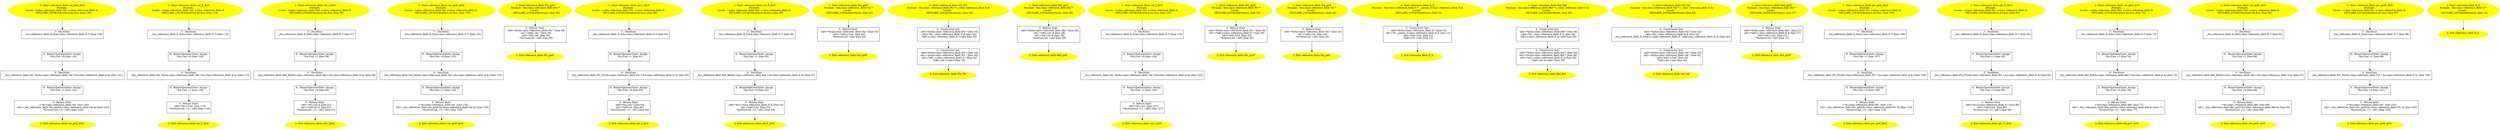 /* @generated */
digraph iCFG {
"reference_field::val_getI_div0{d41d8cd98f00b204e9800998ecf8427e_ZN15reference_field13val_getI_div0Ev.150cdea6c15c8e28cb10648dad77707f_7" [label="7:  DeclStmt \n   _fun_reference_field::X_X(&x:class reference_field::X *) [line 139]\n " shape="box"]
	

	 "reference_field::val_getI_div0{d41d8cd98f00b204e9800998ecf8427e_ZN15reference_field13val_getI_div0Ev.150cdea6c15c8e28cb10648dad77707f_7" -> "reference_field::val_getI_div0{d41d8cd98f00b204e9800998ecf8427e_ZN15reference_field13val_getI_div0Ev.150cdea6c15c8e28cb10648dad77707f_6" ;
"reference_field::val_getI_div0{d41d8cd98f00b204e9800998ecf8427e_ZN15reference_field13val_getI_div0Ev.150cdea6c15c8e28cb10648dad77707f_6" [label="6:  BinaryOperatorStmt: Assign \n   *&x.f:int =0 [line 140]\n " shape="box"]
	

	 "reference_field::val_getI_div0{d41d8cd98f00b204e9800998ecf8427e_ZN15reference_field13val_getI_div0Ev.150cdea6c15c8e28cb10648dad77707f_6" -> "reference_field::val_getI_div0{d41d8cd98f00b204e9800998ecf8427e_ZN15reference_field13val_getI_div0Ev.150cdea6c15c8e28cb10648dad77707f_5" ;
"reference_field::val_getI_div0{d41d8cd98f00b204e9800998ecf8427e_ZN15reference_field13val_getI_div0Ev.150cdea6c15c8e28cb10648dad77707f_5" [label="5:  DeclStmt \n   _fun_reference_field::Val_Val(&r:class reference_field::Val *,&x:class reference_field::X &) [line 141]\n " shape="box"]
	

	 "reference_field::val_getI_div0{d41d8cd98f00b204e9800998ecf8427e_ZN15reference_field13val_getI_div0Ev.150cdea6c15c8e28cb10648dad77707f_5" -> "reference_field::val_getI_div0{d41d8cd98f00b204e9800998ecf8427e_ZN15reference_field13val_getI_div0Ev.150cdea6c15c8e28cb10648dad77707f_4" ;
"reference_field::val_getI_div0{d41d8cd98f00b204e9800998ecf8427e_ZN15reference_field13val_getI_div0Ev.150cdea6c15c8e28cb10648dad77707f_4" [label="4:  BinaryOperatorStmt: Assign \n   *&x.f:int =1 [line 142]\n " shape="box"]
	

	 "reference_field::val_getI_div0{d41d8cd98f00b204e9800998ecf8427e_ZN15reference_field13val_getI_div0Ev.150cdea6c15c8e28cb10648dad77707f_4" -> "reference_field::val_getI_div0{d41d8cd98f00b204e9800998ecf8427e_ZN15reference_field13val_getI_div0Ev.150cdea6c15c8e28cb10648dad77707f_3" ;
"reference_field::val_getI_div0{d41d8cd98f00b204e9800998ecf8427e_ZN15reference_field13val_getI_div0Ev.150cdea6c15c8e28cb10648dad77707f_3" [label="3:  Return Stmt \n   _=*&r:class reference_field::Val  [line 143]\n  n$1=_fun_reference_field::Val_getI(&r:class reference_field::Val &) [line 143]\n  *&return:int =(1 / n$1) [line 143]\n " shape="box"]
	

	 "reference_field::val_getI_div0{d41d8cd98f00b204e9800998ecf8427e_ZN15reference_field13val_getI_div0Ev.150cdea6c15c8e28cb10648dad77707f_3" -> "reference_field::val_getI_div0{d41d8cd98f00b204e9800998ecf8427e_ZN15reference_field13val_getI_div0Ev.150cdea6c15c8e28cb10648dad77707f_2" ;
"reference_field::val_getI_div0{d41d8cd98f00b204e9800998ecf8427e_ZN15reference_field13val_getI_div0Ev.150cdea6c15c8e28cb10648dad77707f_2" [label="2: Exit reference_field::val_getI_div0 \n  " color=yellow style=filled]
	

"reference_field::val_getI_div0{d41d8cd98f00b204e9800998ecf8427e_ZN15reference_field13val_getI_div0Ev.150cdea6c15c8e28cb10648dad77707f_1" [label="1: Start reference_field::val_getI_div0\nFormals: \nLocals:  r:class reference_field::Val  x:class reference_field::X  \n   DECLARE_LOCALS(&return,&r,&x); [line 138]\n " color=yellow style=filled]
	

	 "reference_field::val_getI_div0{d41d8cd98f00b204e9800998ecf8427e_ZN15reference_field13val_getI_div0Ev.150cdea6c15c8e28cb10648dad77707f_1" -> "reference_field::val_getI_div0{d41d8cd98f00b204e9800998ecf8427e_ZN15reference_field13val_getI_div0Ev.150cdea6c15c8e28cb10648dad77707f_7" ;
"reference_field::val_F_div0{d41d8cd98f00b204e9800998ecf8427e_ZN15reference_field10val_F_div0Ev}.27740cc4c3200d22e558f3f7e013b661_7" [label="7:  DeclStmt \n   _fun_reference_field::X_X(&x:class reference_field::X *) [line 115]\n " shape="box"]
	

	 "reference_field::val_F_div0{d41d8cd98f00b204e9800998ecf8427e_ZN15reference_field10val_F_div0Ev}.27740cc4c3200d22e558f3f7e013b661_7" -> "reference_field::val_F_div0{d41d8cd98f00b204e9800998ecf8427e_ZN15reference_field10val_F_div0Ev}.27740cc4c3200d22e558f3f7e013b661_6" ;
"reference_field::val_F_div0{d41d8cd98f00b204e9800998ecf8427e_ZN15reference_field10val_F_div0Ev}.27740cc4c3200d22e558f3f7e013b661_6" [label="6:  BinaryOperatorStmt: Assign \n   *&x.f:int =0 [line 116]\n " shape="box"]
	

	 "reference_field::val_F_div0{d41d8cd98f00b204e9800998ecf8427e_ZN15reference_field10val_F_div0Ev}.27740cc4c3200d22e558f3f7e013b661_6" -> "reference_field::val_F_div0{d41d8cd98f00b204e9800998ecf8427e_ZN15reference_field10val_F_div0Ev}.27740cc4c3200d22e558f3f7e013b661_5" ;
"reference_field::val_F_div0{d41d8cd98f00b204e9800998ecf8427e_ZN15reference_field10val_F_div0Ev}.27740cc4c3200d22e558f3f7e013b661_5" [label="5:  DeclStmt \n   _fun_reference_field::Val_Val(&r:class reference_field::Val *,&x:class reference_field::X &) [line 117]\n " shape="box"]
	

	 "reference_field::val_F_div0{d41d8cd98f00b204e9800998ecf8427e_ZN15reference_field10val_F_div0Ev}.27740cc4c3200d22e558f3f7e013b661_5" -> "reference_field::val_F_div0{d41d8cd98f00b204e9800998ecf8427e_ZN15reference_field10val_F_div0Ev}.27740cc4c3200d22e558f3f7e013b661_4" ;
"reference_field::val_F_div0{d41d8cd98f00b204e9800998ecf8427e_ZN15reference_field10val_F_div0Ev}.27740cc4c3200d22e558f3f7e013b661_4" [label="4:  BinaryOperatorStmt: Assign \n   *&x.f:int =1 [line 118]\n " shape="box"]
	

	 "reference_field::val_F_div0{d41d8cd98f00b204e9800998ecf8427e_ZN15reference_field10val_F_div0Ev}.27740cc4c3200d22e558f3f7e013b661_4" -> "reference_field::val_F_div0{d41d8cd98f00b204e9800998ecf8427e_ZN15reference_field10val_F_div0Ev}.27740cc4c3200d22e558f3f7e013b661_3" ;
"reference_field::val_F_div0{d41d8cd98f00b204e9800998ecf8427e_ZN15reference_field10val_F_div0Ev}.27740cc4c3200d22e558f3f7e013b661_3" [label="3:  Return Stmt \n   n$0=*&r.x.f:int  [line 119]\n  *&return:int =(1 / n$0) [line 119]\n " shape="box"]
	

	 "reference_field::val_F_div0{d41d8cd98f00b204e9800998ecf8427e_ZN15reference_field10val_F_div0Ev}.27740cc4c3200d22e558f3f7e013b661_3" -> "reference_field::val_F_div0{d41d8cd98f00b204e9800998ecf8427e_ZN15reference_field10val_F_div0Ev}.27740cc4c3200d22e558f3f7e013b661_2" ;
"reference_field::val_F_div0{d41d8cd98f00b204e9800998ecf8427e_ZN15reference_field10val_F_div0Ev}.27740cc4c3200d22e558f3f7e013b661_2" [label="2: Exit reference_field::val_F_div0 \n  " color=yellow style=filled]
	

"reference_field::val_F_div0{d41d8cd98f00b204e9800998ecf8427e_ZN15reference_field10val_F_div0Ev}.27740cc4c3200d22e558f3f7e013b661_1" [label="1: Start reference_field::val_F_div0\nFormals: \nLocals:  r:class reference_field::Val  x:class reference_field::X  \n   DECLARE_LOCALS(&return,&r,&x); [line 114]\n " color=yellow style=filled]
	

	 "reference_field::val_F_div0{d41d8cd98f00b204e9800998ecf8427e_ZN15reference_field10val_F_div0Ev}.27740cc4c3200d22e558f3f7e013b661_1" -> "reference_field::val_F_div0{d41d8cd98f00b204e9800998ecf8427e_ZN15reference_field10val_F_div0Ev}.27740cc4c3200d22e558f3f7e013b661_7" ;
"reference_field::ref_I_div0{d41d8cd98f00b204e9800998ecf8427e_ZN15reference_field10ref_I_div0Ev}.0bd2008b8587002a989e1bcf33d28ccc_7" [label="7:  DeclStmt \n   _fun_reference_field::X_X(&x:class reference_field::X *) [line 57]\n " shape="box"]
	

	 "reference_field::ref_I_div0{d41d8cd98f00b204e9800998ecf8427e_ZN15reference_field10ref_I_div0Ev}.0bd2008b8587002a989e1bcf33d28ccc_7" -> "reference_field::ref_I_div0{d41d8cd98f00b204e9800998ecf8427e_ZN15reference_field10ref_I_div0Ev}.0bd2008b8587002a989e1bcf33d28ccc_6" ;
"reference_field::ref_I_div0{d41d8cd98f00b204e9800998ecf8427e_ZN15reference_field10ref_I_div0Ev}.0bd2008b8587002a989e1bcf33d28ccc_6" [label="6:  BinaryOperatorStmt: Assign \n   *&x.f:int =1 [line 58]\n " shape="box"]
	

	 "reference_field::ref_I_div0{d41d8cd98f00b204e9800998ecf8427e_ZN15reference_field10ref_I_div0Ev}.0bd2008b8587002a989e1bcf33d28ccc_6" -> "reference_field::ref_I_div0{d41d8cd98f00b204e9800998ecf8427e_ZN15reference_field10ref_I_div0Ev}.0bd2008b8587002a989e1bcf33d28ccc_5" ;
"reference_field::ref_I_div0{d41d8cd98f00b204e9800998ecf8427e_ZN15reference_field10ref_I_div0Ev}.0bd2008b8587002a989e1bcf33d28ccc_5" [label="5:  DeclStmt \n   _fun_reference_field::Ref_Ref(&r:class reference_field::Ref *,&x:class reference_field::X &) [line 59]\n " shape="box"]
	

	 "reference_field::ref_I_div0{d41d8cd98f00b204e9800998ecf8427e_ZN15reference_field10ref_I_div0Ev}.0bd2008b8587002a989e1bcf33d28ccc_5" -> "reference_field::ref_I_div0{d41d8cd98f00b204e9800998ecf8427e_ZN15reference_field10ref_I_div0Ev}.0bd2008b8587002a989e1bcf33d28ccc_4" ;
"reference_field::ref_I_div0{d41d8cd98f00b204e9800998ecf8427e_ZN15reference_field10ref_I_div0Ev}.0bd2008b8587002a989e1bcf33d28ccc_4" [label="4:  BinaryOperatorStmt: Assign \n   *&x.f:int =0 [line 60]\n " shape="box"]
	

	 "reference_field::ref_I_div0{d41d8cd98f00b204e9800998ecf8427e_ZN15reference_field10ref_I_div0Ev}.0bd2008b8587002a989e1bcf33d28ccc_4" -> "reference_field::ref_I_div0{d41d8cd98f00b204e9800998ecf8427e_ZN15reference_field10ref_I_div0Ev}.0bd2008b8587002a989e1bcf33d28ccc_3" ;
"reference_field::ref_I_div0{d41d8cd98f00b204e9800998ecf8427e_ZN15reference_field10ref_I_div0Ev}.0bd2008b8587002a989e1bcf33d28ccc_3" [label="3:  Return Stmt \n   n$0=*&r.i:int & [line 61]\n  n$1=*n$0:int & [line 61]\n  *&return:int =(1 / n$1) [line 61]\n " shape="box"]
	

	 "reference_field::ref_I_div0{d41d8cd98f00b204e9800998ecf8427e_ZN15reference_field10ref_I_div0Ev}.0bd2008b8587002a989e1bcf33d28ccc_3" -> "reference_field::ref_I_div0{d41d8cd98f00b204e9800998ecf8427e_ZN15reference_field10ref_I_div0Ev}.0bd2008b8587002a989e1bcf33d28ccc_2" ;
"reference_field::ref_I_div0{d41d8cd98f00b204e9800998ecf8427e_ZN15reference_field10ref_I_div0Ev}.0bd2008b8587002a989e1bcf33d28ccc_2" [label="2: Exit reference_field::ref_I_div0 \n  " color=yellow style=filled]
	

"reference_field::ref_I_div0{d41d8cd98f00b204e9800998ecf8427e_ZN15reference_field10ref_I_div0Ev}.0bd2008b8587002a989e1bcf33d28ccc_1" [label="1: Start reference_field::ref_I_div0\nFormals: \nLocals:  r:class reference_field::Ref  x:class reference_field::X  \n   DECLARE_LOCALS(&return,&r,&x); [line 56]\n " color=yellow style=filled]
	

	 "reference_field::ref_I_div0{d41d8cd98f00b204e9800998ecf8427e_ZN15reference_field10ref_I_div0Ev}.0bd2008b8587002a989e1bcf33d28ccc_1" -> "reference_field::ref_I_div0{d41d8cd98f00b204e9800998ecf8427e_ZN15reference_field10ref_I_div0Ev}.0bd2008b8587002a989e1bcf33d28ccc_7" ;
"reference_field::val_getF_div0{d41d8cd98f00b204e9800998ecf8427e_ZN15reference_field13val_getF_div0Ev.472ce7bdb447fc88080a6d5b2f0535f1_7" [label="7:  DeclStmt \n   _fun_reference_field::X_X(&x:class reference_field::X *) [line 131]\n " shape="box"]
	

	 "reference_field::val_getF_div0{d41d8cd98f00b204e9800998ecf8427e_ZN15reference_field13val_getF_div0Ev.472ce7bdb447fc88080a6d5b2f0535f1_7" -> "reference_field::val_getF_div0{d41d8cd98f00b204e9800998ecf8427e_ZN15reference_field13val_getF_div0Ev.472ce7bdb447fc88080a6d5b2f0535f1_6" ;
"reference_field::val_getF_div0{d41d8cd98f00b204e9800998ecf8427e_ZN15reference_field13val_getF_div0Ev.472ce7bdb447fc88080a6d5b2f0535f1_6" [label="6:  BinaryOperatorStmt: Assign \n   *&x.f:int =0 [line 132]\n " shape="box"]
	

	 "reference_field::val_getF_div0{d41d8cd98f00b204e9800998ecf8427e_ZN15reference_field13val_getF_div0Ev.472ce7bdb447fc88080a6d5b2f0535f1_6" -> "reference_field::val_getF_div0{d41d8cd98f00b204e9800998ecf8427e_ZN15reference_field13val_getF_div0Ev.472ce7bdb447fc88080a6d5b2f0535f1_5" ;
"reference_field::val_getF_div0{d41d8cd98f00b204e9800998ecf8427e_ZN15reference_field13val_getF_div0Ev.472ce7bdb447fc88080a6d5b2f0535f1_5" [label="5:  DeclStmt \n   _fun_reference_field::Val_Val(&r:class reference_field::Val *,&x:class reference_field::X &) [line 133]\n " shape="box"]
	

	 "reference_field::val_getF_div0{d41d8cd98f00b204e9800998ecf8427e_ZN15reference_field13val_getF_div0Ev.472ce7bdb447fc88080a6d5b2f0535f1_5" -> "reference_field::val_getF_div0{d41d8cd98f00b204e9800998ecf8427e_ZN15reference_field13val_getF_div0Ev.472ce7bdb447fc88080a6d5b2f0535f1_4" ;
"reference_field::val_getF_div0{d41d8cd98f00b204e9800998ecf8427e_ZN15reference_field13val_getF_div0Ev.472ce7bdb447fc88080a6d5b2f0535f1_4" [label="4:  BinaryOperatorStmt: Assign \n   *&x.f:int =1 [line 134]\n " shape="box"]
	

	 "reference_field::val_getF_div0{d41d8cd98f00b204e9800998ecf8427e_ZN15reference_field13val_getF_div0Ev.472ce7bdb447fc88080a6d5b2f0535f1_4" -> "reference_field::val_getF_div0{d41d8cd98f00b204e9800998ecf8427e_ZN15reference_field13val_getF_div0Ev.472ce7bdb447fc88080a6d5b2f0535f1_3" ;
"reference_field::val_getF_div0{d41d8cd98f00b204e9800998ecf8427e_ZN15reference_field13val_getF_div0Ev.472ce7bdb447fc88080a6d5b2f0535f1_3" [label="3:  Return Stmt \n   _=*&r:class reference_field::Val  [line 135]\n  n$1=_fun_reference_field::Val_getF(&r:class reference_field::Val &) [line 135]\n  *&return:int =(1 / n$1) [line 135]\n " shape="box"]
	

	 "reference_field::val_getF_div0{d41d8cd98f00b204e9800998ecf8427e_ZN15reference_field13val_getF_div0Ev.472ce7bdb447fc88080a6d5b2f0535f1_3" -> "reference_field::val_getF_div0{d41d8cd98f00b204e9800998ecf8427e_ZN15reference_field13val_getF_div0Ev.472ce7bdb447fc88080a6d5b2f0535f1_2" ;
"reference_field::val_getF_div0{d41d8cd98f00b204e9800998ecf8427e_ZN15reference_field13val_getF_div0Ev.472ce7bdb447fc88080a6d5b2f0535f1_2" [label="2: Exit reference_field::val_getF_div0 \n  " color=yellow style=filled]
	

"reference_field::val_getF_div0{d41d8cd98f00b204e9800998ecf8427e_ZN15reference_field13val_getF_div0Ev.472ce7bdb447fc88080a6d5b2f0535f1_1" [label="1: Start reference_field::val_getF_div0\nFormals: \nLocals:  r:class reference_field::Val  x:class reference_field::X  \n   DECLARE_LOCALS(&return,&r,&x); [line 130]\n " color=yellow style=filled]
	

	 "reference_field::val_getF_div0{d41d8cd98f00b204e9800998ecf8427e_ZN15reference_field13val_getF_div0Ev.472ce7bdb447fc88080a6d5b2f0535f1_1" -> "reference_field::val_getF_div0{d41d8cd98f00b204e9800998ecf8427e_ZN15reference_field13val_getF_div0Ev.472ce7bdb447fc88080a6d5b2f0535f1_7" ;
"reference_field::Ptr_getI(_ZN15reference_field3Ptr4getIEv).06fdd8bbcafbfe4c4f9bd31d0a31da57_3" [label="3:  Return Stmt \n   n$0=*&this:class reference_field::Ptr * [line 36]\n  n$1=*n$0.i:int * [line 36]\n  n$2=*n$1:int  [line 36]\n  *&return:int =n$2 [line 36]\n " shape="box"]
	

	 "reference_field::Ptr_getI(_ZN15reference_field3Ptr4getIEv).06fdd8bbcafbfe4c4f9bd31d0a31da57_3" -> "reference_field::Ptr_getI(_ZN15reference_field3Ptr4getIEv).06fdd8bbcafbfe4c4f9bd31d0a31da57_2" ;
"reference_field::Ptr_getI(_ZN15reference_field3Ptr4getIEv).06fdd8bbcafbfe4c4f9bd31d0a31da57_2" [label="2: Exit reference_field::Ptr_getI \n  " color=yellow style=filled]
	

"reference_field::Ptr_getI(_ZN15reference_field3Ptr4getIEv).06fdd8bbcafbfe4c4f9bd31d0a31da57_1" [label="1: Start reference_field::Ptr_getI\nFormals:  this:class reference_field::Ptr *\nLocals:  \n   DECLARE_LOCALS(&return); [line 36]\n " color=yellow style=filled]
	

	 "reference_field::Ptr_getI(_ZN15reference_field3Ptr4getIEv).06fdd8bbcafbfe4c4f9bd31d0a31da57_1" -> "reference_field::Ptr_getI(_ZN15reference_field3Ptr4getIEv).06fdd8bbcafbfe4c4f9bd31d0a31da57_3" ;
"reference_field::ptr_I_div0{d41d8cd98f00b204e9800998ecf8427e_ZN15reference_field10ptr_I_div0Ev}.eb578f537a7e63ca39eea15570da3a5b_7" [label="7:  DeclStmt \n   _fun_reference_field::X_X(&x:class reference_field::X *) [line 90]\n " shape="box"]
	

	 "reference_field::ptr_I_div0{d41d8cd98f00b204e9800998ecf8427e_ZN15reference_field10ptr_I_div0Ev}.eb578f537a7e63ca39eea15570da3a5b_7" -> "reference_field::ptr_I_div0{d41d8cd98f00b204e9800998ecf8427e_ZN15reference_field10ptr_I_div0Ev}.eb578f537a7e63ca39eea15570da3a5b_6" ;
"reference_field::ptr_I_div0{d41d8cd98f00b204e9800998ecf8427e_ZN15reference_field10ptr_I_div0Ev}.eb578f537a7e63ca39eea15570da3a5b_6" [label="6:  BinaryOperatorStmt: Assign \n   *&x.f:int =1 [line 91]\n " shape="box"]
	

	 "reference_field::ptr_I_div0{d41d8cd98f00b204e9800998ecf8427e_ZN15reference_field10ptr_I_div0Ev}.eb578f537a7e63ca39eea15570da3a5b_6" -> "reference_field::ptr_I_div0{d41d8cd98f00b204e9800998ecf8427e_ZN15reference_field10ptr_I_div0Ev}.eb578f537a7e63ca39eea15570da3a5b_5" ;
"reference_field::ptr_I_div0{d41d8cd98f00b204e9800998ecf8427e_ZN15reference_field10ptr_I_div0Ev}.eb578f537a7e63ca39eea15570da3a5b_5" [label="5:  DeclStmt \n   _fun_reference_field::Ptr_Ptr(&r:class reference_field::Ptr *,&x:class reference_field::X &) [line 92]\n " shape="box"]
	

	 "reference_field::ptr_I_div0{d41d8cd98f00b204e9800998ecf8427e_ZN15reference_field10ptr_I_div0Ev}.eb578f537a7e63ca39eea15570da3a5b_5" -> "reference_field::ptr_I_div0{d41d8cd98f00b204e9800998ecf8427e_ZN15reference_field10ptr_I_div0Ev}.eb578f537a7e63ca39eea15570da3a5b_4" ;
"reference_field::ptr_I_div0{d41d8cd98f00b204e9800998ecf8427e_ZN15reference_field10ptr_I_div0Ev}.eb578f537a7e63ca39eea15570da3a5b_4" [label="4:  BinaryOperatorStmt: Assign \n   *&x.f:int =0 [line 93]\n " shape="box"]
	

	 "reference_field::ptr_I_div0{d41d8cd98f00b204e9800998ecf8427e_ZN15reference_field10ptr_I_div0Ev}.eb578f537a7e63ca39eea15570da3a5b_4" -> "reference_field::ptr_I_div0{d41d8cd98f00b204e9800998ecf8427e_ZN15reference_field10ptr_I_div0Ev}.eb578f537a7e63ca39eea15570da3a5b_3" ;
"reference_field::ptr_I_div0{d41d8cd98f00b204e9800998ecf8427e_ZN15reference_field10ptr_I_div0Ev}.eb578f537a7e63ca39eea15570da3a5b_3" [label="3:  Return Stmt \n   n$0=*&r.i:int * [line 94]\n  n$1=*n$0:int  [line 94]\n  *&return:int =(1 / n$1) [line 94]\n " shape="box"]
	

	 "reference_field::ptr_I_div0{d41d8cd98f00b204e9800998ecf8427e_ZN15reference_field10ptr_I_div0Ev}.eb578f537a7e63ca39eea15570da3a5b_3" -> "reference_field::ptr_I_div0{d41d8cd98f00b204e9800998ecf8427e_ZN15reference_field10ptr_I_div0Ev}.eb578f537a7e63ca39eea15570da3a5b_2" ;
"reference_field::ptr_I_div0{d41d8cd98f00b204e9800998ecf8427e_ZN15reference_field10ptr_I_div0Ev}.eb578f537a7e63ca39eea15570da3a5b_2" [label="2: Exit reference_field::ptr_I_div0 \n  " color=yellow style=filled]
	

"reference_field::ptr_I_div0{d41d8cd98f00b204e9800998ecf8427e_ZN15reference_field10ptr_I_div0Ev}.eb578f537a7e63ca39eea15570da3a5b_1" [label="1: Start reference_field::ptr_I_div0\nFormals: \nLocals:  r:class reference_field::Ptr  x:class reference_field::X  \n   DECLARE_LOCALS(&return,&r,&x); [line 89]\n " color=yellow style=filled]
	

	 "reference_field::ptr_I_div0{d41d8cd98f00b204e9800998ecf8427e_ZN15reference_field10ptr_I_div0Ev}.eb578f537a7e63ca39eea15570da3a5b_1" -> "reference_field::ptr_I_div0{d41d8cd98f00b204e9800998ecf8427e_ZN15reference_field10ptr_I_div0Ev}.eb578f537a7e63ca39eea15570da3a5b_7" ;
"reference_field::ref_F_div0{d41d8cd98f00b204e9800998ecf8427e_ZN15reference_field10ref_F_div0Ev}.5376ac4040a6a7f900b4bb982e7422bc_7" [label="7:  DeclStmt \n   _fun_reference_field::X_X(&x:class reference_field::X *) [line 49]\n " shape="box"]
	

	 "reference_field::ref_F_div0{d41d8cd98f00b204e9800998ecf8427e_ZN15reference_field10ref_F_div0Ev}.5376ac4040a6a7f900b4bb982e7422bc_7" -> "reference_field::ref_F_div0{d41d8cd98f00b204e9800998ecf8427e_ZN15reference_field10ref_F_div0Ev}.5376ac4040a6a7f900b4bb982e7422bc_6" ;
"reference_field::ref_F_div0{d41d8cd98f00b204e9800998ecf8427e_ZN15reference_field10ref_F_div0Ev}.5376ac4040a6a7f900b4bb982e7422bc_6" [label="6:  BinaryOperatorStmt: Assign \n   *&x.f:int =1 [line 50]\n " shape="box"]
	

	 "reference_field::ref_F_div0{d41d8cd98f00b204e9800998ecf8427e_ZN15reference_field10ref_F_div0Ev}.5376ac4040a6a7f900b4bb982e7422bc_6" -> "reference_field::ref_F_div0{d41d8cd98f00b204e9800998ecf8427e_ZN15reference_field10ref_F_div0Ev}.5376ac4040a6a7f900b4bb982e7422bc_5" ;
"reference_field::ref_F_div0{d41d8cd98f00b204e9800998ecf8427e_ZN15reference_field10ref_F_div0Ev}.5376ac4040a6a7f900b4bb982e7422bc_5" [label="5:  DeclStmt \n   _fun_reference_field::Ref_Ref(&r:class reference_field::Ref *,&x:class reference_field::X &) [line 51]\n " shape="box"]
	

	 "reference_field::ref_F_div0{d41d8cd98f00b204e9800998ecf8427e_ZN15reference_field10ref_F_div0Ev}.5376ac4040a6a7f900b4bb982e7422bc_5" -> "reference_field::ref_F_div0{d41d8cd98f00b204e9800998ecf8427e_ZN15reference_field10ref_F_div0Ev}.5376ac4040a6a7f900b4bb982e7422bc_4" ;
"reference_field::ref_F_div0{d41d8cd98f00b204e9800998ecf8427e_ZN15reference_field10ref_F_div0Ev}.5376ac4040a6a7f900b4bb982e7422bc_4" [label="4:  BinaryOperatorStmt: Assign \n   *&x.f:int =0 [line 52]\n " shape="box"]
	

	 "reference_field::ref_F_div0{d41d8cd98f00b204e9800998ecf8427e_ZN15reference_field10ref_F_div0Ev}.5376ac4040a6a7f900b4bb982e7422bc_4" -> "reference_field::ref_F_div0{d41d8cd98f00b204e9800998ecf8427e_ZN15reference_field10ref_F_div0Ev}.5376ac4040a6a7f900b4bb982e7422bc_3" ;
"reference_field::ref_F_div0{d41d8cd98f00b204e9800998ecf8427e_ZN15reference_field10ref_F_div0Ev}.5376ac4040a6a7f900b4bb982e7422bc_3" [label="3:  Return Stmt \n   n$0=*&r.x:class reference_field::X & [line 53]\n  n$1=*n$0.f:int  [line 53]\n  *&return:int =(1 / n$1) [line 53]\n " shape="box"]
	

	 "reference_field::ref_F_div0{d41d8cd98f00b204e9800998ecf8427e_ZN15reference_field10ref_F_div0Ev}.5376ac4040a6a7f900b4bb982e7422bc_3" -> "reference_field::ref_F_div0{d41d8cd98f00b204e9800998ecf8427e_ZN15reference_field10ref_F_div0Ev}.5376ac4040a6a7f900b4bb982e7422bc_2" ;
"reference_field::ref_F_div0{d41d8cd98f00b204e9800998ecf8427e_ZN15reference_field10ref_F_div0Ev}.5376ac4040a6a7f900b4bb982e7422bc_2" [label="2: Exit reference_field::ref_F_div0 \n  " color=yellow style=filled]
	

"reference_field::ref_F_div0{d41d8cd98f00b204e9800998ecf8427e_ZN15reference_field10ref_F_div0Ev}.5376ac4040a6a7f900b4bb982e7422bc_1" [label="1: Start reference_field::ref_F_div0\nFormals: \nLocals:  r:class reference_field::Ref  x:class reference_field::X  \n   DECLARE_LOCALS(&return,&r,&x); [line 48]\n " color=yellow style=filled]
	

	 "reference_field::ref_F_div0{d41d8cd98f00b204e9800998ecf8427e_ZN15reference_field10ref_F_div0Ev}.5376ac4040a6a7f900b4bb982e7422bc_1" -> "reference_field::ref_F_div0{d41d8cd98f00b204e9800998ecf8427e_ZN15reference_field10ref_F_div0Ev}.5376ac4040a6a7f900b4bb982e7422bc_7" ;
"reference_field::Val_getF(_ZN15reference_field3Val4getFEv).f879d7821f326ad913e7af5884bf6f82_3" [label="3:  Return Stmt \n   n$0=*&this:class reference_field::Val * [line 43]\n  n$1=*n$0.x.f:int  [line 43]\n  *&return:int =n$1 [line 43]\n " shape="box"]
	

	 "reference_field::Val_getF(_ZN15reference_field3Val4getFEv).f879d7821f326ad913e7af5884bf6f82_3" -> "reference_field::Val_getF(_ZN15reference_field3Val4getFEv).f879d7821f326ad913e7af5884bf6f82_2" ;
"reference_field::Val_getF(_ZN15reference_field3Val4getFEv).f879d7821f326ad913e7af5884bf6f82_2" [label="2: Exit reference_field::Val_getF \n  " color=yellow style=filled]
	

"reference_field::Val_getF(_ZN15reference_field3Val4getFEv).f879d7821f326ad913e7af5884bf6f82_1" [label="1: Start reference_field::Val_getF\nFormals:  this:class reference_field::Val *\nLocals:  \n   DECLARE_LOCALS(&return); [line 43]\n " color=yellow style=filled]
	

	 "reference_field::Val_getF(_ZN15reference_field3Val4getFEv).f879d7821f326ad913e7af5884bf6f82_1" -> "reference_field::Val_getF(_ZN15reference_field3Val4getFEv).f879d7821f326ad913e7af5884bf6f82_3" ;
"reference_field::Ptr_Ptr{_ZN15reference_field3PtrC1ERNS_1XE}.3ff16a912c7e57f1c82a20969adbe643_4" [label="4:  Constructor Init \n   n$3=*&this:class reference_field::Ptr * [line 34]\n  n$4=*&r_:class reference_field::X & [line 34]\n  *n$3.x:class reference_field::X *=n$4 [line 34]\n " shape="box"]
	

	 "reference_field::Ptr_Ptr{_ZN15reference_field3PtrC1ERNS_1XE}.3ff16a912c7e57f1c82a20969adbe643_4" -> "reference_field::Ptr_Ptr{_ZN15reference_field3PtrC1ERNS_1XE}.3ff16a912c7e57f1c82a20969adbe643_3" ;
"reference_field::Ptr_Ptr{_ZN15reference_field3PtrC1ERNS_1XE}.3ff16a912c7e57f1c82a20969adbe643_3" [label="3:  Constructor Init \n   n$0=*&this:class reference_field::Ptr * [line 34]\n  n$1=*&this:class reference_field::Ptr * [line 34]\n  n$2=*n$1.x:class reference_field::X * [line 34]\n  *n$0.i:int *=n$2.f [line 34]\n " shape="box"]
	

	 "reference_field::Ptr_Ptr{_ZN15reference_field3PtrC1ERNS_1XE}.3ff16a912c7e57f1c82a20969adbe643_3" -> "reference_field::Ptr_Ptr{_ZN15reference_field3PtrC1ERNS_1XE}.3ff16a912c7e57f1c82a20969adbe643_2" ;
"reference_field::Ptr_Ptr{_ZN15reference_field3PtrC1ERNS_1XE}.3ff16a912c7e57f1c82a20969adbe643_2" [label="2: Exit reference_field::Ptr_Ptr \n  " color=yellow style=filled]
	

"reference_field::Ptr_Ptr{_ZN15reference_field3PtrC1ERNS_1XE}.3ff16a912c7e57f1c82a20969adbe643_1" [label="1: Start reference_field::Ptr_Ptr\nFormals:  this:class reference_field::Ptr * r_:class reference_field::X &\nLocals:  \n   DECLARE_LOCALS(&return); [line 34]\n " color=yellow style=filled]
	

	 "reference_field::Ptr_Ptr{_ZN15reference_field3PtrC1ERNS_1XE}.3ff16a912c7e57f1c82a20969adbe643_1" -> "reference_field::Ptr_Ptr{_ZN15reference_field3PtrC1ERNS_1XE}.3ff16a912c7e57f1c82a20969adbe643_4" ;
"reference_field::Ref_getI(_ZN15reference_field3Ref4getIEv).6c579f271ff6f4867c3e4cb775f86414_3" [label="3:  Return Stmt \n   n$0=*&this:class reference_field::Ref * [line 28]\n  n$1=*n$0.i:int & [line 28]\n  n$2=*n$1:int & [line 28]\n  *&return:int =n$2 [line 28]\n " shape="box"]
	

	 "reference_field::Ref_getI(_ZN15reference_field3Ref4getIEv).6c579f271ff6f4867c3e4cb775f86414_3" -> "reference_field::Ref_getI(_ZN15reference_field3Ref4getIEv).6c579f271ff6f4867c3e4cb775f86414_2" ;
"reference_field::Ref_getI(_ZN15reference_field3Ref4getIEv).6c579f271ff6f4867c3e4cb775f86414_2" [label="2: Exit reference_field::Ref_getI \n  " color=yellow style=filled]
	

"reference_field::Ref_getI(_ZN15reference_field3Ref4getIEv).6c579f271ff6f4867c3e4cb775f86414_1" [label="1: Start reference_field::Ref_getI\nFormals:  this:class reference_field::Ref *\nLocals:  \n   DECLARE_LOCALS(&return); [line 28]\n " color=yellow style=filled]
	

	 "reference_field::Ref_getI(_ZN15reference_field3Ref4getIEv).6c579f271ff6f4867c3e4cb775f86414_1" -> "reference_field::Ref_getI(_ZN15reference_field3Ref4getIEv).6c579f271ff6f4867c3e4cb775f86414_3" ;
"reference_field::val_I_div0{d41d8cd98f00b204e9800998ecf8427e_ZN15reference_field10val_I_div0Ev}.caba6b844b570eae38c9d0257aad168e_7" [label="7:  DeclStmt \n   _fun_reference_field::X_X(&x:class reference_field::X *) [line 123]\n " shape="box"]
	

	 "reference_field::val_I_div0{d41d8cd98f00b204e9800998ecf8427e_ZN15reference_field10val_I_div0Ev}.caba6b844b570eae38c9d0257aad168e_7" -> "reference_field::val_I_div0{d41d8cd98f00b204e9800998ecf8427e_ZN15reference_field10val_I_div0Ev}.caba6b844b570eae38c9d0257aad168e_6" ;
"reference_field::val_I_div0{d41d8cd98f00b204e9800998ecf8427e_ZN15reference_field10val_I_div0Ev}.caba6b844b570eae38c9d0257aad168e_6" [label="6:  BinaryOperatorStmt: Assign \n   *&x.f:int =0 [line 124]\n " shape="box"]
	

	 "reference_field::val_I_div0{d41d8cd98f00b204e9800998ecf8427e_ZN15reference_field10val_I_div0Ev}.caba6b844b570eae38c9d0257aad168e_6" -> "reference_field::val_I_div0{d41d8cd98f00b204e9800998ecf8427e_ZN15reference_field10val_I_div0Ev}.caba6b844b570eae38c9d0257aad168e_5" ;
"reference_field::val_I_div0{d41d8cd98f00b204e9800998ecf8427e_ZN15reference_field10val_I_div0Ev}.caba6b844b570eae38c9d0257aad168e_5" [label="5:  DeclStmt \n   _fun_reference_field::Val_Val(&r:class reference_field::Val *,&x:class reference_field::X &) [line 125]\n " shape="box"]
	

	 "reference_field::val_I_div0{d41d8cd98f00b204e9800998ecf8427e_ZN15reference_field10val_I_div0Ev}.caba6b844b570eae38c9d0257aad168e_5" -> "reference_field::val_I_div0{d41d8cd98f00b204e9800998ecf8427e_ZN15reference_field10val_I_div0Ev}.caba6b844b570eae38c9d0257aad168e_4" ;
"reference_field::val_I_div0{d41d8cd98f00b204e9800998ecf8427e_ZN15reference_field10val_I_div0Ev}.caba6b844b570eae38c9d0257aad168e_4" [label="4:  BinaryOperatorStmt: Assign \n   *&x.f:int =1 [line 126]\n " shape="box"]
	

	 "reference_field::val_I_div0{d41d8cd98f00b204e9800998ecf8427e_ZN15reference_field10val_I_div0Ev}.caba6b844b570eae38c9d0257aad168e_4" -> "reference_field::val_I_div0{d41d8cd98f00b204e9800998ecf8427e_ZN15reference_field10val_I_div0Ev}.caba6b844b570eae38c9d0257aad168e_3" ;
"reference_field::val_I_div0{d41d8cd98f00b204e9800998ecf8427e_ZN15reference_field10val_I_div0Ev}.caba6b844b570eae38c9d0257aad168e_3" [label="3:  Return Stmt \n   n$0=*&r.i:int  [line 127]\n  *&return:int =(1 / n$0) [line 127]\n " shape="box"]
	

	 "reference_field::val_I_div0{d41d8cd98f00b204e9800998ecf8427e_ZN15reference_field10val_I_div0Ev}.caba6b844b570eae38c9d0257aad168e_3" -> "reference_field::val_I_div0{d41d8cd98f00b204e9800998ecf8427e_ZN15reference_field10val_I_div0Ev}.caba6b844b570eae38c9d0257aad168e_2" ;
"reference_field::val_I_div0{d41d8cd98f00b204e9800998ecf8427e_ZN15reference_field10val_I_div0Ev}.caba6b844b570eae38c9d0257aad168e_2" [label="2: Exit reference_field::val_I_div0 \n  " color=yellow style=filled]
	

"reference_field::val_I_div0{d41d8cd98f00b204e9800998ecf8427e_ZN15reference_field10val_I_div0Ev}.caba6b844b570eae38c9d0257aad168e_1" [label="1: Start reference_field::val_I_div0\nFormals: \nLocals:  r:class reference_field::Val  x:class reference_field::X  \n   DECLARE_LOCALS(&return,&r,&x); [line 122]\n " color=yellow style=filled]
	

	 "reference_field::val_I_div0{d41d8cd98f00b204e9800998ecf8427e_ZN15reference_field10val_I_div0Ev}.caba6b844b570eae38c9d0257aad168e_1" -> "reference_field::val_I_div0{d41d8cd98f00b204e9800998ecf8427e_ZN15reference_field10val_I_div0Ev}.caba6b844b570eae38c9d0257aad168e_7" ;
"reference_field::Ptr_getF(_ZN15reference_field3Ptr4getFEv).dab9a8a57ab31101d4c03f24b5185636_3" [label="3:  Return Stmt \n   n$0=*&this:class reference_field::Ptr * [line 35]\n  n$1=*n$0.x:class reference_field::X * [line 35]\n  n$2=*n$1.f:int  [line 35]\n  *&return:int =n$2 [line 35]\n " shape="box"]
	

	 "reference_field::Ptr_getF(_ZN15reference_field3Ptr4getFEv).dab9a8a57ab31101d4c03f24b5185636_3" -> "reference_field::Ptr_getF(_ZN15reference_field3Ptr4getFEv).dab9a8a57ab31101d4c03f24b5185636_2" ;
"reference_field::Ptr_getF(_ZN15reference_field3Ptr4getFEv).dab9a8a57ab31101d4c03f24b5185636_2" [label="2: Exit reference_field::Ptr_getF \n  " color=yellow style=filled]
	

"reference_field::Ptr_getF(_ZN15reference_field3Ptr4getFEv).dab9a8a57ab31101d4c03f24b5185636_1" [label="1: Start reference_field::Ptr_getF\nFormals:  this:class reference_field::Ptr *\nLocals:  \n   DECLARE_LOCALS(&return); [line 35]\n " color=yellow style=filled]
	

	 "reference_field::Ptr_getF(_ZN15reference_field3Ptr4getFEv).dab9a8a57ab31101d4c03f24b5185636_1" -> "reference_field::Ptr_getF(_ZN15reference_field3Ptr4getFEv).dab9a8a57ab31101d4c03f24b5185636_3" ;
"reference_field::Val_getI(_ZN15reference_field3Val4getIEv).b00a734d4001c91c8744020786087102_3" [label="3:  Return Stmt \n   n$0=*&this:class reference_field::Val * [line 44]\n  n$1=*n$0.i:int  [line 44]\n  *&return:int =n$1 [line 44]\n " shape="box"]
	

	 "reference_field::Val_getI(_ZN15reference_field3Val4getIEv).b00a734d4001c91c8744020786087102_3" -> "reference_field::Val_getI(_ZN15reference_field3Val4getIEv).b00a734d4001c91c8744020786087102_2" ;
"reference_field::Val_getI(_ZN15reference_field3Val4getIEv).b00a734d4001c91c8744020786087102_2" [label="2: Exit reference_field::Val_getI \n  " color=yellow style=filled]
	

"reference_field::Val_getI(_ZN15reference_field3Val4getIEv).b00a734d4001c91c8744020786087102_1" [label="1: Start reference_field::Val_getI\nFormals:  this:class reference_field::Val *\nLocals:  \n   DECLARE_LOCALS(&return); [line 44]\n " color=yellow style=filled]
	

	 "reference_field::Val_getI(_ZN15reference_field3Val4getIEv).b00a734d4001c91c8744020786087102_1" -> "reference_field::Val_getI(_ZN15reference_field3Val4getIEv).b00a734d4001c91c8744020786087102_3" ;
"reference_field::X_X{_ZN15reference_field1XC1ERKS0_}.a58ad170d580c772bddf4fd30ed8254d_3" [label="3:  Constructor Init \n   n$0=*&this:class reference_field::X * [line 12]\n  n$1=*&__param_0:class reference_field::X & [line 12]\n  n$2=*n$1.f:int  [line 12]\n  *n$0.f:int =n$2 [line 12]\n " shape="box"]
	

	 "reference_field::X_X{_ZN15reference_field1XC1ERKS0_}.a58ad170d580c772bddf4fd30ed8254d_3" -> "reference_field::X_X{_ZN15reference_field1XC1ERKS0_}.a58ad170d580c772bddf4fd30ed8254d_2" ;
"reference_field::X_X{_ZN15reference_field1XC1ERKS0_}.a58ad170d580c772bddf4fd30ed8254d_2" [label="2: Exit reference_field::X_X \n  " color=yellow style=filled]
	

"reference_field::X_X{_ZN15reference_field1XC1ERKS0_}.a58ad170d580c772bddf4fd30ed8254d_1" [label="1: Start reference_field::X_X\nFormals:  this:class reference_field::X * __param_0:class reference_field::X &\nLocals:  \n   DECLARE_LOCALS(&return); [line 12]\n " color=yellow style=filled]
	

	 "reference_field::X_X{_ZN15reference_field1XC1ERKS0_}.a58ad170d580c772bddf4fd30ed8254d_1" -> "reference_field::X_X{_ZN15reference_field1XC1ERKS0_}.a58ad170d580c772bddf4fd30ed8254d_3" ;
"reference_field::Ref_Ref{_ZN15reference_field3RefC1ERNS_1XE}.8bbdae0bd17f42801513796e54d26f49_4" [label="4:  Constructor Init \n   n$3=*&this:class reference_field::Ref * [line 26]\n  n$4=*&r_:class reference_field::X & [line 26]\n  *n$3.x:class reference_field::X &=n$4 [line 26]\n " shape="box"]
	

	 "reference_field::Ref_Ref{_ZN15reference_field3RefC1ERNS_1XE}.8bbdae0bd17f42801513796e54d26f49_4" -> "reference_field::Ref_Ref{_ZN15reference_field3RefC1ERNS_1XE}.8bbdae0bd17f42801513796e54d26f49_3" ;
"reference_field::Ref_Ref{_ZN15reference_field3RefC1ERNS_1XE}.8bbdae0bd17f42801513796e54d26f49_3" [label="3:  Constructor Init \n   n$0=*&this:class reference_field::Ref * [line 26]\n  n$1=*&this:class reference_field::Ref * [line 26]\n  n$2=*n$1.x:class reference_field::X & [line 26]\n  *n$0.i:int &=n$2.f [line 26]\n " shape="box"]
	

	 "reference_field::Ref_Ref{_ZN15reference_field3RefC1ERNS_1XE}.8bbdae0bd17f42801513796e54d26f49_3" -> "reference_field::Ref_Ref{_ZN15reference_field3RefC1ERNS_1XE}.8bbdae0bd17f42801513796e54d26f49_2" ;
"reference_field::Ref_Ref{_ZN15reference_field3RefC1ERNS_1XE}.8bbdae0bd17f42801513796e54d26f49_2" [label="2: Exit reference_field::Ref_Ref \n  " color=yellow style=filled]
	

"reference_field::Ref_Ref{_ZN15reference_field3RefC1ERNS_1XE}.8bbdae0bd17f42801513796e54d26f49_1" [label="1: Start reference_field::Ref_Ref\nFormals:  this:class reference_field::Ref * r_:class reference_field::X &\nLocals:  \n   DECLARE_LOCALS(&return); [line 26]\n " color=yellow style=filled]
	

	 "reference_field::Ref_Ref{_ZN15reference_field3RefC1ERNS_1XE}.8bbdae0bd17f42801513796e54d26f49_1" -> "reference_field::Ref_Ref{_ZN15reference_field3RefC1ERNS_1XE}.8bbdae0bd17f42801513796e54d26f49_4" ;
"reference_field::Val_Val{_ZN15reference_field3ValC1ERNS_1XE}.2cb845a3e536b4b5ae518770341701dd_4" [label="4:  Constructor Init \n   n$3=*&this:class reference_field::Val * [line 42]\n  n$4=*&r_:class reference_field::X & [line 42]\n  _fun_reference_field::X_X(n$3.x:class reference_field::X *,n$4:class reference_field::X &) [line 42]\n " shape="box"]
	

	 "reference_field::Val_Val{_ZN15reference_field3ValC1ERNS_1XE}.2cb845a3e536b4b5ae518770341701dd_4" -> "reference_field::Val_Val{_ZN15reference_field3ValC1ERNS_1XE}.2cb845a3e536b4b5ae518770341701dd_3" ;
"reference_field::Val_Val{_ZN15reference_field3ValC1ERNS_1XE}.2cb845a3e536b4b5ae518770341701dd_3" [label="3:  Constructor Init \n   n$0=*&this:class reference_field::Val * [line 42]\n  n$1=*&this:class reference_field::Val * [line 42]\n  n$2=*n$1.x.f:int  [line 42]\n  *n$0.i:int =n$2 [line 42]\n " shape="box"]
	

	 "reference_field::Val_Val{_ZN15reference_field3ValC1ERNS_1XE}.2cb845a3e536b4b5ae518770341701dd_3" -> "reference_field::Val_Val{_ZN15reference_field3ValC1ERNS_1XE}.2cb845a3e536b4b5ae518770341701dd_2" ;
"reference_field::Val_Val{_ZN15reference_field3ValC1ERNS_1XE}.2cb845a3e536b4b5ae518770341701dd_2" [label="2: Exit reference_field::Val_Val \n  " color=yellow style=filled]
	

"reference_field::Val_Val{_ZN15reference_field3ValC1ERNS_1XE}.2cb845a3e536b4b5ae518770341701dd_1" [label="1: Start reference_field::Val_Val\nFormals:  this:class reference_field::Val * r_:class reference_field::X &\nLocals:  \n   DECLARE_LOCALS(&return); [line 42]\n " color=yellow style=filled]
	

	 "reference_field::Val_Val{_ZN15reference_field3ValC1ERNS_1XE}.2cb845a3e536b4b5ae518770341701dd_1" -> "reference_field::Val_Val{_ZN15reference_field3ValC1ERNS_1XE}.2cb845a3e536b4b5ae518770341701dd_4" ;
"reference_field::Ref_getF(_ZN15reference_field3Ref4getFEv).fe77f5c0cece1ffcc39d50dccb32bc3c_3" [label="3:  Return Stmt \n   n$0=*&this:class reference_field::Ref * [line 27]\n  n$1=*n$0.x:class reference_field::X & [line 27]\n  n$2=*n$1.f:int  [line 27]\n  *&return:int =n$2 [line 27]\n " shape="box"]
	

	 "reference_field::Ref_getF(_ZN15reference_field3Ref4getFEv).fe77f5c0cece1ffcc39d50dccb32bc3c_3" -> "reference_field::Ref_getF(_ZN15reference_field3Ref4getFEv).fe77f5c0cece1ffcc39d50dccb32bc3c_2" ;
"reference_field::Ref_getF(_ZN15reference_field3Ref4getFEv).fe77f5c0cece1ffcc39d50dccb32bc3c_2" [label="2: Exit reference_field::Ref_getF \n  " color=yellow style=filled]
	

"reference_field::Ref_getF(_ZN15reference_field3Ref4getFEv).fe77f5c0cece1ffcc39d50dccb32bc3c_1" [label="1: Start reference_field::Ref_getF\nFormals:  this:class reference_field::Ref *\nLocals:  \n   DECLARE_LOCALS(&return); [line 27]\n " color=yellow style=filled]
	

	 "reference_field::Ref_getF(_ZN15reference_field3Ref4getFEv).fe77f5c0cece1ffcc39d50dccb32bc3c_1" -> "reference_field::Ref_getF(_ZN15reference_field3Ref4getFEv).fe77f5c0cece1ffcc39d50dccb32bc3c_3" ;
"reference_field::ptr_getI_div0{d41d8cd98f00b204e9800998ecf8427e_ZN15reference_field13ptr_getI_div0Ev.10f8aab0fd4eb0b43dbf882dcfe04ee4_7" [label="7:  DeclStmt \n   _fun_reference_field::X_X(&x:class reference_field::X *) [line 106]\n " shape="box"]
	

	 "reference_field::ptr_getI_div0{d41d8cd98f00b204e9800998ecf8427e_ZN15reference_field13ptr_getI_div0Ev.10f8aab0fd4eb0b43dbf882dcfe04ee4_7" -> "reference_field::ptr_getI_div0{d41d8cd98f00b204e9800998ecf8427e_ZN15reference_field13ptr_getI_div0Ev.10f8aab0fd4eb0b43dbf882dcfe04ee4_6" ;
"reference_field::ptr_getI_div0{d41d8cd98f00b204e9800998ecf8427e_ZN15reference_field13ptr_getI_div0Ev.10f8aab0fd4eb0b43dbf882dcfe04ee4_6" [label="6:  BinaryOperatorStmt: Assign \n   *&x.f:int =1 [line 107]\n " shape="box"]
	

	 "reference_field::ptr_getI_div0{d41d8cd98f00b204e9800998ecf8427e_ZN15reference_field13ptr_getI_div0Ev.10f8aab0fd4eb0b43dbf882dcfe04ee4_6" -> "reference_field::ptr_getI_div0{d41d8cd98f00b204e9800998ecf8427e_ZN15reference_field13ptr_getI_div0Ev.10f8aab0fd4eb0b43dbf882dcfe04ee4_5" ;
"reference_field::ptr_getI_div0{d41d8cd98f00b204e9800998ecf8427e_ZN15reference_field13ptr_getI_div0Ev.10f8aab0fd4eb0b43dbf882dcfe04ee4_5" [label="5:  DeclStmt \n   _fun_reference_field::Ptr_Ptr(&r:class reference_field::Ptr *,&x:class reference_field::X &) [line 108]\n " shape="box"]
	

	 "reference_field::ptr_getI_div0{d41d8cd98f00b204e9800998ecf8427e_ZN15reference_field13ptr_getI_div0Ev.10f8aab0fd4eb0b43dbf882dcfe04ee4_5" -> "reference_field::ptr_getI_div0{d41d8cd98f00b204e9800998ecf8427e_ZN15reference_field13ptr_getI_div0Ev.10f8aab0fd4eb0b43dbf882dcfe04ee4_4" ;
"reference_field::ptr_getI_div0{d41d8cd98f00b204e9800998ecf8427e_ZN15reference_field13ptr_getI_div0Ev.10f8aab0fd4eb0b43dbf882dcfe04ee4_4" [label="4:  BinaryOperatorStmt: Assign \n   *&x.f:int =0 [line 109]\n " shape="box"]
	

	 "reference_field::ptr_getI_div0{d41d8cd98f00b204e9800998ecf8427e_ZN15reference_field13ptr_getI_div0Ev.10f8aab0fd4eb0b43dbf882dcfe04ee4_4" -> "reference_field::ptr_getI_div0{d41d8cd98f00b204e9800998ecf8427e_ZN15reference_field13ptr_getI_div0Ev.10f8aab0fd4eb0b43dbf882dcfe04ee4_3" ;
"reference_field::ptr_getI_div0{d41d8cd98f00b204e9800998ecf8427e_ZN15reference_field13ptr_getI_div0Ev.10f8aab0fd4eb0b43dbf882dcfe04ee4_3" [label="3:  Return Stmt \n   _=*&r:class reference_field::Ptr  [line 110]\n  n$1=_fun_reference_field::Ptr_getI(&r:class reference_field::Ptr &) [line 110]\n  *&return:int =(1 / n$1) [line 110]\n " shape="box"]
	

	 "reference_field::ptr_getI_div0{d41d8cd98f00b204e9800998ecf8427e_ZN15reference_field13ptr_getI_div0Ev.10f8aab0fd4eb0b43dbf882dcfe04ee4_3" -> "reference_field::ptr_getI_div0{d41d8cd98f00b204e9800998ecf8427e_ZN15reference_field13ptr_getI_div0Ev.10f8aab0fd4eb0b43dbf882dcfe04ee4_2" ;
"reference_field::ptr_getI_div0{d41d8cd98f00b204e9800998ecf8427e_ZN15reference_field13ptr_getI_div0Ev.10f8aab0fd4eb0b43dbf882dcfe04ee4_2" [label="2: Exit reference_field::ptr_getI_div0 \n  " color=yellow style=filled]
	

"reference_field::ptr_getI_div0{d41d8cd98f00b204e9800998ecf8427e_ZN15reference_field13ptr_getI_div0Ev.10f8aab0fd4eb0b43dbf882dcfe04ee4_1" [label="1: Start reference_field::ptr_getI_div0\nFormals: \nLocals:  r:class reference_field::Ptr  x:class reference_field::X  \n   DECLARE_LOCALS(&return,&r,&x); [line 105]\n " color=yellow style=filled]
	

	 "reference_field::ptr_getI_div0{d41d8cd98f00b204e9800998ecf8427e_ZN15reference_field13ptr_getI_div0Ev.10f8aab0fd4eb0b43dbf882dcfe04ee4_1" -> "reference_field::ptr_getI_div0{d41d8cd98f00b204e9800998ecf8427e_ZN15reference_field13ptr_getI_div0Ev.10f8aab0fd4eb0b43dbf882dcfe04ee4_7" ;
"reference_field::ptr_F_div0{d41d8cd98f00b204e9800998ecf8427e_ZN15reference_field10ptr_F_div0Ev}.262a3d7d4a0e1e597de1da74fee2d040_7" [label="7:  DeclStmt \n   _fun_reference_field::X_X(&x:class reference_field::X *) [line 82]\n " shape="box"]
	

	 "reference_field::ptr_F_div0{d41d8cd98f00b204e9800998ecf8427e_ZN15reference_field10ptr_F_div0Ev}.262a3d7d4a0e1e597de1da74fee2d040_7" -> "reference_field::ptr_F_div0{d41d8cd98f00b204e9800998ecf8427e_ZN15reference_field10ptr_F_div0Ev}.262a3d7d4a0e1e597de1da74fee2d040_6" ;
"reference_field::ptr_F_div0{d41d8cd98f00b204e9800998ecf8427e_ZN15reference_field10ptr_F_div0Ev}.262a3d7d4a0e1e597de1da74fee2d040_6" [label="6:  BinaryOperatorStmt: Assign \n   *&x.f:int =1 [line 83]\n " shape="box"]
	

	 "reference_field::ptr_F_div0{d41d8cd98f00b204e9800998ecf8427e_ZN15reference_field10ptr_F_div0Ev}.262a3d7d4a0e1e597de1da74fee2d040_6" -> "reference_field::ptr_F_div0{d41d8cd98f00b204e9800998ecf8427e_ZN15reference_field10ptr_F_div0Ev}.262a3d7d4a0e1e597de1da74fee2d040_5" ;
"reference_field::ptr_F_div0{d41d8cd98f00b204e9800998ecf8427e_ZN15reference_field10ptr_F_div0Ev}.262a3d7d4a0e1e597de1da74fee2d040_5" [label="5:  DeclStmt \n   _fun_reference_field::Ptr_Ptr(&r:class reference_field::Ptr *,&x:class reference_field::X &) [line 84]\n " shape="box"]
	

	 "reference_field::ptr_F_div0{d41d8cd98f00b204e9800998ecf8427e_ZN15reference_field10ptr_F_div0Ev}.262a3d7d4a0e1e597de1da74fee2d040_5" -> "reference_field::ptr_F_div0{d41d8cd98f00b204e9800998ecf8427e_ZN15reference_field10ptr_F_div0Ev}.262a3d7d4a0e1e597de1da74fee2d040_4" ;
"reference_field::ptr_F_div0{d41d8cd98f00b204e9800998ecf8427e_ZN15reference_field10ptr_F_div0Ev}.262a3d7d4a0e1e597de1da74fee2d040_4" [label="4:  BinaryOperatorStmt: Assign \n   *&x.f:int =0 [line 85]\n " shape="box"]
	

	 "reference_field::ptr_F_div0{d41d8cd98f00b204e9800998ecf8427e_ZN15reference_field10ptr_F_div0Ev}.262a3d7d4a0e1e597de1da74fee2d040_4" -> "reference_field::ptr_F_div0{d41d8cd98f00b204e9800998ecf8427e_ZN15reference_field10ptr_F_div0Ev}.262a3d7d4a0e1e597de1da74fee2d040_3" ;
"reference_field::ptr_F_div0{d41d8cd98f00b204e9800998ecf8427e_ZN15reference_field10ptr_F_div0Ev}.262a3d7d4a0e1e597de1da74fee2d040_3" [label="3:  Return Stmt \n   n$0=*&r.x:class reference_field::X * [line 86]\n  n$1=*n$0.f:int  [line 86]\n  *&return:int =(1 / n$1) [line 86]\n " shape="box"]
	

	 "reference_field::ptr_F_div0{d41d8cd98f00b204e9800998ecf8427e_ZN15reference_field10ptr_F_div0Ev}.262a3d7d4a0e1e597de1da74fee2d040_3" -> "reference_field::ptr_F_div0{d41d8cd98f00b204e9800998ecf8427e_ZN15reference_field10ptr_F_div0Ev}.262a3d7d4a0e1e597de1da74fee2d040_2" ;
"reference_field::ptr_F_div0{d41d8cd98f00b204e9800998ecf8427e_ZN15reference_field10ptr_F_div0Ev}.262a3d7d4a0e1e597de1da74fee2d040_2" [label="2: Exit reference_field::ptr_F_div0 \n  " color=yellow style=filled]
	

"reference_field::ptr_F_div0{d41d8cd98f00b204e9800998ecf8427e_ZN15reference_field10ptr_F_div0Ev}.262a3d7d4a0e1e597de1da74fee2d040_1" [label="1: Start reference_field::ptr_F_div0\nFormals: \nLocals:  r:class reference_field::Ptr  x:class reference_field::X  \n   DECLARE_LOCALS(&return,&r,&x); [line 81]\n " color=yellow style=filled]
	

	 "reference_field::ptr_F_div0{d41d8cd98f00b204e9800998ecf8427e_ZN15reference_field10ptr_F_div0Ev}.262a3d7d4a0e1e597de1da74fee2d040_1" -> "reference_field::ptr_F_div0{d41d8cd98f00b204e9800998ecf8427e_ZN15reference_field10ptr_F_div0Ev}.262a3d7d4a0e1e597de1da74fee2d040_7" ;
"reference_field::ref_getI_div0{d41d8cd98f00b204e9800998ecf8427e_ZN15reference_field13ref_getI_div0Ev.dad8cfad0f203c70ce2f1fa9f1b1fd02_7" [label="7:  DeclStmt \n   _fun_reference_field::X_X(&x:class reference_field::X *) [line 73]\n " shape="box"]
	

	 "reference_field::ref_getI_div0{d41d8cd98f00b204e9800998ecf8427e_ZN15reference_field13ref_getI_div0Ev.dad8cfad0f203c70ce2f1fa9f1b1fd02_7" -> "reference_field::ref_getI_div0{d41d8cd98f00b204e9800998ecf8427e_ZN15reference_field13ref_getI_div0Ev.dad8cfad0f203c70ce2f1fa9f1b1fd02_6" ;
"reference_field::ref_getI_div0{d41d8cd98f00b204e9800998ecf8427e_ZN15reference_field13ref_getI_div0Ev.dad8cfad0f203c70ce2f1fa9f1b1fd02_6" [label="6:  BinaryOperatorStmt: Assign \n   *&x.f:int =1 [line 74]\n " shape="box"]
	

	 "reference_field::ref_getI_div0{d41d8cd98f00b204e9800998ecf8427e_ZN15reference_field13ref_getI_div0Ev.dad8cfad0f203c70ce2f1fa9f1b1fd02_6" -> "reference_field::ref_getI_div0{d41d8cd98f00b204e9800998ecf8427e_ZN15reference_field13ref_getI_div0Ev.dad8cfad0f203c70ce2f1fa9f1b1fd02_5" ;
"reference_field::ref_getI_div0{d41d8cd98f00b204e9800998ecf8427e_ZN15reference_field13ref_getI_div0Ev.dad8cfad0f203c70ce2f1fa9f1b1fd02_5" [label="5:  DeclStmt \n   _fun_reference_field::Ref_Ref(&r:class reference_field::Ref *,&x:class reference_field::X &) [line 75]\n " shape="box"]
	

	 "reference_field::ref_getI_div0{d41d8cd98f00b204e9800998ecf8427e_ZN15reference_field13ref_getI_div0Ev.dad8cfad0f203c70ce2f1fa9f1b1fd02_5" -> "reference_field::ref_getI_div0{d41d8cd98f00b204e9800998ecf8427e_ZN15reference_field13ref_getI_div0Ev.dad8cfad0f203c70ce2f1fa9f1b1fd02_4" ;
"reference_field::ref_getI_div0{d41d8cd98f00b204e9800998ecf8427e_ZN15reference_field13ref_getI_div0Ev.dad8cfad0f203c70ce2f1fa9f1b1fd02_4" [label="4:  BinaryOperatorStmt: Assign \n   *&x.f:int =0 [line 76]\n " shape="box"]
	

	 "reference_field::ref_getI_div0{d41d8cd98f00b204e9800998ecf8427e_ZN15reference_field13ref_getI_div0Ev.dad8cfad0f203c70ce2f1fa9f1b1fd02_4" -> "reference_field::ref_getI_div0{d41d8cd98f00b204e9800998ecf8427e_ZN15reference_field13ref_getI_div0Ev.dad8cfad0f203c70ce2f1fa9f1b1fd02_3" ;
"reference_field::ref_getI_div0{d41d8cd98f00b204e9800998ecf8427e_ZN15reference_field13ref_getI_div0Ev.dad8cfad0f203c70ce2f1fa9f1b1fd02_3" [label="3:  Return Stmt \n   _=*&r:class reference_field::Ref  [line 77]\n  n$1=_fun_reference_field::Ref_getI(&r:class reference_field::Ref &) [line 77]\n  *&return:int =(1 / n$1) [line 77]\n " shape="box"]
	

	 "reference_field::ref_getI_div0{d41d8cd98f00b204e9800998ecf8427e_ZN15reference_field13ref_getI_div0Ev.dad8cfad0f203c70ce2f1fa9f1b1fd02_3" -> "reference_field::ref_getI_div0{d41d8cd98f00b204e9800998ecf8427e_ZN15reference_field13ref_getI_div0Ev.dad8cfad0f203c70ce2f1fa9f1b1fd02_2" ;
"reference_field::ref_getI_div0{d41d8cd98f00b204e9800998ecf8427e_ZN15reference_field13ref_getI_div0Ev.dad8cfad0f203c70ce2f1fa9f1b1fd02_2" [label="2: Exit reference_field::ref_getI_div0 \n  " color=yellow style=filled]
	

"reference_field::ref_getI_div0{d41d8cd98f00b204e9800998ecf8427e_ZN15reference_field13ref_getI_div0Ev.dad8cfad0f203c70ce2f1fa9f1b1fd02_1" [label="1: Start reference_field::ref_getI_div0\nFormals: \nLocals:  r:class reference_field::Ref  x:class reference_field::X  \n   DECLARE_LOCALS(&return,&r,&x); [line 72]\n " color=yellow style=filled]
	

	 "reference_field::ref_getI_div0{d41d8cd98f00b204e9800998ecf8427e_ZN15reference_field13ref_getI_div0Ev.dad8cfad0f203c70ce2f1fa9f1b1fd02_1" -> "reference_field::ref_getI_div0{d41d8cd98f00b204e9800998ecf8427e_ZN15reference_field13ref_getI_div0Ev.dad8cfad0f203c70ce2f1fa9f1b1fd02_7" ;
"reference_field::ref_getF_div0{d41d8cd98f00b204e9800998ecf8427e_ZN15reference_field13ref_getF_div0Ev.10c407c8a0c34ab17300a4da51a9364c_7" [label="7:  DeclStmt \n   _fun_reference_field::X_X(&x:class reference_field::X *) [line 65]\n " shape="box"]
	

	 "reference_field::ref_getF_div0{d41d8cd98f00b204e9800998ecf8427e_ZN15reference_field13ref_getF_div0Ev.10c407c8a0c34ab17300a4da51a9364c_7" -> "reference_field::ref_getF_div0{d41d8cd98f00b204e9800998ecf8427e_ZN15reference_field13ref_getF_div0Ev.10c407c8a0c34ab17300a4da51a9364c_6" ;
"reference_field::ref_getF_div0{d41d8cd98f00b204e9800998ecf8427e_ZN15reference_field13ref_getF_div0Ev.10c407c8a0c34ab17300a4da51a9364c_6" [label="6:  BinaryOperatorStmt: Assign \n   *&x.f:int =1 [line 66]\n " shape="box"]
	

	 "reference_field::ref_getF_div0{d41d8cd98f00b204e9800998ecf8427e_ZN15reference_field13ref_getF_div0Ev.10c407c8a0c34ab17300a4da51a9364c_6" -> "reference_field::ref_getF_div0{d41d8cd98f00b204e9800998ecf8427e_ZN15reference_field13ref_getF_div0Ev.10c407c8a0c34ab17300a4da51a9364c_5" ;
"reference_field::ref_getF_div0{d41d8cd98f00b204e9800998ecf8427e_ZN15reference_field13ref_getF_div0Ev.10c407c8a0c34ab17300a4da51a9364c_5" [label="5:  DeclStmt \n   _fun_reference_field::Ref_Ref(&r:class reference_field::Ref *,&x:class reference_field::X &) [line 67]\n " shape="box"]
	

	 "reference_field::ref_getF_div0{d41d8cd98f00b204e9800998ecf8427e_ZN15reference_field13ref_getF_div0Ev.10c407c8a0c34ab17300a4da51a9364c_5" -> "reference_field::ref_getF_div0{d41d8cd98f00b204e9800998ecf8427e_ZN15reference_field13ref_getF_div0Ev.10c407c8a0c34ab17300a4da51a9364c_4" ;
"reference_field::ref_getF_div0{d41d8cd98f00b204e9800998ecf8427e_ZN15reference_field13ref_getF_div0Ev.10c407c8a0c34ab17300a4da51a9364c_4" [label="4:  BinaryOperatorStmt: Assign \n   *&x.f:int =0 [line 68]\n " shape="box"]
	

	 "reference_field::ref_getF_div0{d41d8cd98f00b204e9800998ecf8427e_ZN15reference_field13ref_getF_div0Ev.10c407c8a0c34ab17300a4da51a9364c_4" -> "reference_field::ref_getF_div0{d41d8cd98f00b204e9800998ecf8427e_ZN15reference_field13ref_getF_div0Ev.10c407c8a0c34ab17300a4da51a9364c_3" ;
"reference_field::ref_getF_div0{d41d8cd98f00b204e9800998ecf8427e_ZN15reference_field13ref_getF_div0Ev.10c407c8a0c34ab17300a4da51a9364c_3" [label="3:  Return Stmt \n   _=*&r:class reference_field::Ref  [line 69]\n  n$1=_fun_reference_field::Ref_getF(&r:class reference_field::Ref &) [line 69]\n  *&return:int =(1 / n$1) [line 69]\n " shape="box"]
	

	 "reference_field::ref_getF_div0{d41d8cd98f00b204e9800998ecf8427e_ZN15reference_field13ref_getF_div0Ev.10c407c8a0c34ab17300a4da51a9364c_3" -> "reference_field::ref_getF_div0{d41d8cd98f00b204e9800998ecf8427e_ZN15reference_field13ref_getF_div0Ev.10c407c8a0c34ab17300a4da51a9364c_2" ;
"reference_field::ref_getF_div0{d41d8cd98f00b204e9800998ecf8427e_ZN15reference_field13ref_getF_div0Ev.10c407c8a0c34ab17300a4da51a9364c_2" [label="2: Exit reference_field::ref_getF_div0 \n  " color=yellow style=filled]
	

"reference_field::ref_getF_div0{d41d8cd98f00b204e9800998ecf8427e_ZN15reference_field13ref_getF_div0Ev.10c407c8a0c34ab17300a4da51a9364c_1" [label="1: Start reference_field::ref_getF_div0\nFormals: \nLocals:  r:class reference_field::Ref  x:class reference_field::X  \n   DECLARE_LOCALS(&return,&r,&x); [line 64]\n " color=yellow style=filled]
	

	 "reference_field::ref_getF_div0{d41d8cd98f00b204e9800998ecf8427e_ZN15reference_field13ref_getF_div0Ev.10c407c8a0c34ab17300a4da51a9364c_1" -> "reference_field::ref_getF_div0{d41d8cd98f00b204e9800998ecf8427e_ZN15reference_field13ref_getF_div0Ev.10c407c8a0c34ab17300a4da51a9364c_7" ;
"reference_field::ptr_getF_div0{d41d8cd98f00b204e9800998ecf8427e_ZN15reference_field13ptr_getF_div0Ev.bd3cb809845a0db93b98562d7a1306db_7" [label="7:  DeclStmt \n   _fun_reference_field::X_X(&x:class reference_field::X *) [line 98]\n " shape="box"]
	

	 "reference_field::ptr_getF_div0{d41d8cd98f00b204e9800998ecf8427e_ZN15reference_field13ptr_getF_div0Ev.bd3cb809845a0db93b98562d7a1306db_7" -> "reference_field::ptr_getF_div0{d41d8cd98f00b204e9800998ecf8427e_ZN15reference_field13ptr_getF_div0Ev.bd3cb809845a0db93b98562d7a1306db_6" ;
"reference_field::ptr_getF_div0{d41d8cd98f00b204e9800998ecf8427e_ZN15reference_field13ptr_getF_div0Ev.bd3cb809845a0db93b98562d7a1306db_6" [label="6:  BinaryOperatorStmt: Assign \n   *&x.f:int =1 [line 99]\n " shape="box"]
	

	 "reference_field::ptr_getF_div0{d41d8cd98f00b204e9800998ecf8427e_ZN15reference_field13ptr_getF_div0Ev.bd3cb809845a0db93b98562d7a1306db_6" -> "reference_field::ptr_getF_div0{d41d8cd98f00b204e9800998ecf8427e_ZN15reference_field13ptr_getF_div0Ev.bd3cb809845a0db93b98562d7a1306db_5" ;
"reference_field::ptr_getF_div0{d41d8cd98f00b204e9800998ecf8427e_ZN15reference_field13ptr_getF_div0Ev.bd3cb809845a0db93b98562d7a1306db_5" [label="5:  DeclStmt \n   _fun_reference_field::Ptr_Ptr(&r:class reference_field::Ptr *,&x:class reference_field::X &) [line 100]\n " shape="box"]
	

	 "reference_field::ptr_getF_div0{d41d8cd98f00b204e9800998ecf8427e_ZN15reference_field13ptr_getF_div0Ev.bd3cb809845a0db93b98562d7a1306db_5" -> "reference_field::ptr_getF_div0{d41d8cd98f00b204e9800998ecf8427e_ZN15reference_field13ptr_getF_div0Ev.bd3cb809845a0db93b98562d7a1306db_4" ;
"reference_field::ptr_getF_div0{d41d8cd98f00b204e9800998ecf8427e_ZN15reference_field13ptr_getF_div0Ev.bd3cb809845a0db93b98562d7a1306db_4" [label="4:  BinaryOperatorStmt: Assign \n   *&x.f:int =0 [line 101]\n " shape="box"]
	

	 "reference_field::ptr_getF_div0{d41d8cd98f00b204e9800998ecf8427e_ZN15reference_field13ptr_getF_div0Ev.bd3cb809845a0db93b98562d7a1306db_4" -> "reference_field::ptr_getF_div0{d41d8cd98f00b204e9800998ecf8427e_ZN15reference_field13ptr_getF_div0Ev.bd3cb809845a0db93b98562d7a1306db_3" ;
"reference_field::ptr_getF_div0{d41d8cd98f00b204e9800998ecf8427e_ZN15reference_field13ptr_getF_div0Ev.bd3cb809845a0db93b98562d7a1306db_3" [label="3:  Return Stmt \n   _=*&r:class reference_field::Ptr  [line 102]\n  n$1=_fun_reference_field::Ptr_getF(&r:class reference_field::Ptr &) [line 102]\n  *&return:int =(1 / n$1) [line 102]\n " shape="box"]
	

	 "reference_field::ptr_getF_div0{d41d8cd98f00b204e9800998ecf8427e_ZN15reference_field13ptr_getF_div0Ev.bd3cb809845a0db93b98562d7a1306db_3" -> "reference_field::ptr_getF_div0{d41d8cd98f00b204e9800998ecf8427e_ZN15reference_field13ptr_getF_div0Ev.bd3cb809845a0db93b98562d7a1306db_2" ;
"reference_field::ptr_getF_div0{d41d8cd98f00b204e9800998ecf8427e_ZN15reference_field13ptr_getF_div0Ev.bd3cb809845a0db93b98562d7a1306db_2" [label="2: Exit reference_field::ptr_getF_div0 \n  " color=yellow style=filled]
	

"reference_field::ptr_getF_div0{d41d8cd98f00b204e9800998ecf8427e_ZN15reference_field13ptr_getF_div0Ev.bd3cb809845a0db93b98562d7a1306db_1" [label="1: Start reference_field::ptr_getF_div0\nFormals: \nLocals:  r:class reference_field::Ptr  x:class reference_field::X  \n   DECLARE_LOCALS(&return,&r,&x); [line 97]\n " color=yellow style=filled]
	

	 "reference_field::ptr_getF_div0{d41d8cd98f00b204e9800998ecf8427e_ZN15reference_field13ptr_getF_div0Ev.bd3cb809845a0db93b98562d7a1306db_1" -> "reference_field::ptr_getF_div0{d41d8cd98f00b204e9800998ecf8427e_ZN15reference_field13ptr_getF_div0Ev.bd3cb809845a0db93b98562d7a1306db_7" ;
"reference_field::X_X{_ZN15reference_field1XC1Ev}.d92592407d19483b6f2df6b27aa0ca25_2" [label="2: Exit reference_field::X_X \n  " color=yellow style=filled]
	

"reference_field::X_X{_ZN15reference_field1XC1Ev}.d92592407d19483b6f2df6b27aa0ca25_1" [label="1: Start reference_field::X_X\nFormals:  this:class reference_field::X *\nLocals:  \n   DECLARE_LOCALS(&return); [line 12]\n " color=yellow style=filled]
	

	 "reference_field::X_X{_ZN15reference_field1XC1Ev}.d92592407d19483b6f2df6b27aa0ca25_1" -> "reference_field::X_X{_ZN15reference_field1XC1Ev}.d92592407d19483b6f2df6b27aa0ca25_2" ;
}
